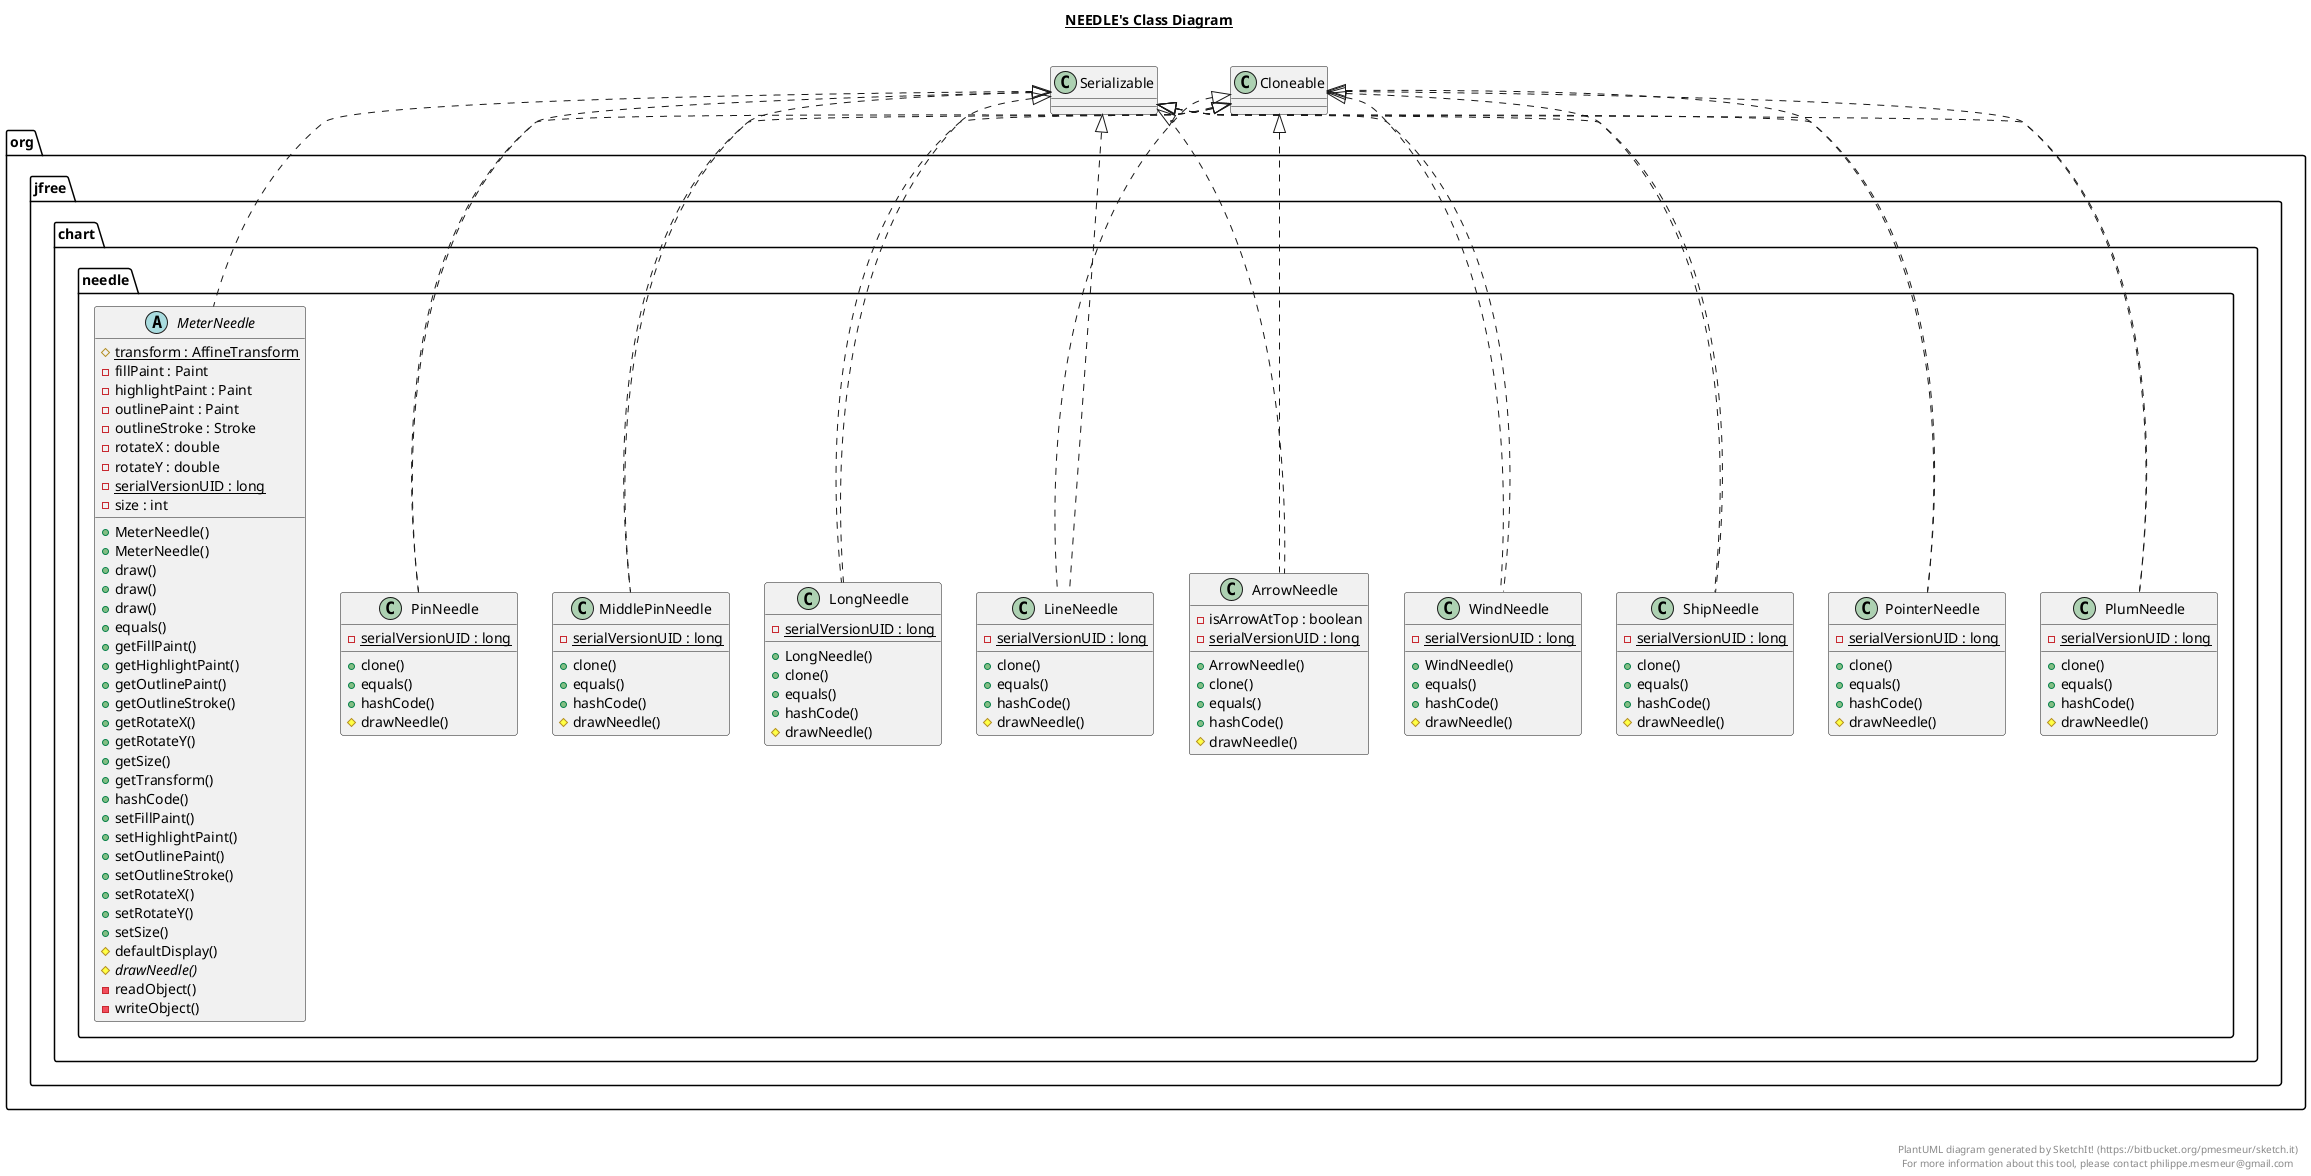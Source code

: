 @startuml

title __NEEDLE's Class Diagram__\n

  namespace org.jfree.chart {
    namespace needle {
      class org.jfree.chart.needle.ArrowNeedle {
          - isArrowAtTop : boolean
          {static} - serialVersionUID : long
          + ArrowNeedle()
          + clone()
          + equals()
          + hashCode()
          # drawNeedle()
      }
    }
  }
  

  namespace org.jfree.chart {
    namespace needle {
      class org.jfree.chart.needle.LineNeedle {
          {static} - serialVersionUID : long
          + clone()
          + equals()
          + hashCode()
          # drawNeedle()
      }
    }
  }
  

  namespace org.jfree.chart {
    namespace needle {
      class org.jfree.chart.needle.LongNeedle {
          {static} - serialVersionUID : long
          + LongNeedle()
          + clone()
          + equals()
          + hashCode()
          # drawNeedle()
      }
    }
  }
  

  namespace org.jfree.chart {
    namespace needle {
      abstract class org.jfree.chart.needle.MeterNeedle {
          {static} # transform : AffineTransform
          - fillPaint : Paint
          - highlightPaint : Paint
          - outlinePaint : Paint
          - outlineStroke : Stroke
          - rotateX : double
          - rotateY : double
          {static} - serialVersionUID : long
          - size : int
          + MeterNeedle()
          + MeterNeedle()
          + draw()
          + draw()
          + draw()
          + equals()
          + getFillPaint()
          + getHighlightPaint()
          + getOutlinePaint()
          + getOutlineStroke()
          + getRotateX()
          + getRotateY()
          + getSize()
          + getTransform()
          + hashCode()
          + setFillPaint()
          + setHighlightPaint()
          + setOutlinePaint()
          + setOutlineStroke()
          + setRotateX()
          + setRotateY()
          + setSize()
          # defaultDisplay()
          {abstract} # drawNeedle()
          - readObject()
          - writeObject()
      }
    }
  }
  

  namespace org.jfree.chart {
    namespace needle {
      class org.jfree.chart.needle.MiddlePinNeedle {
          {static} - serialVersionUID : long
          + clone()
          + equals()
          + hashCode()
          # drawNeedle()
      }
    }
  }
  

  namespace org.jfree.chart {
    namespace needle {
      class org.jfree.chart.needle.PinNeedle {
          {static} - serialVersionUID : long
          + clone()
          + equals()
          + hashCode()
          # drawNeedle()
      }
    }
  }
  

  namespace org.jfree.chart {
    namespace needle {
      class org.jfree.chart.needle.PlumNeedle {
          {static} - serialVersionUID : long
          + clone()
          + equals()
          + hashCode()
          # drawNeedle()
      }
    }
  }
  

  namespace org.jfree.chart {
    namespace needle {
      class org.jfree.chart.needle.PointerNeedle {
          {static} - serialVersionUID : long
          + clone()
          + equals()
          + hashCode()
          # drawNeedle()
      }
    }
  }
  

  namespace org.jfree.chart {
    namespace needle {
      class org.jfree.chart.needle.ShipNeedle {
          {static} - serialVersionUID : long
          + clone()
          + equals()
          + hashCode()
          # drawNeedle()
      }
    }
  }
  

  namespace org.jfree.chart {
    namespace needle {
      class org.jfree.chart.needle.WindNeedle {
          {static} - serialVersionUID : long
          + WindNeedle()
          + equals()
          + hashCode()
          # drawNeedle()
      }
    }
  }
  

  org.jfree.chart.needle.ArrowNeedle .up.|> Cloneable
  org.jfree.chart.needle.ArrowNeedle .up.|> Serializable
  org.jfree.chart.needle.LineNeedle .up.|> Cloneable
  org.jfree.chart.needle.LineNeedle .up.|> Serializable
  org.jfree.chart.needle.LongNeedle .up.|> Cloneable
  org.jfree.chart.needle.LongNeedle .up.|> Serializable
  org.jfree.chart.needle.MeterNeedle .up.|> Serializable
  org.jfree.chart.needle.MiddlePinNeedle .up.|> Cloneable
  org.jfree.chart.needle.MiddlePinNeedle .up.|> Serializable
  org.jfree.chart.needle.PinNeedle .up.|> Cloneable
  org.jfree.chart.needle.PinNeedle .up.|> Serializable
  org.jfree.chart.needle.PlumNeedle .up.|> Cloneable
  org.jfree.chart.needle.PlumNeedle .up.|> Serializable
  org.jfree.chart.needle.PointerNeedle .up.|> Cloneable
  org.jfree.chart.needle.PointerNeedle .up.|> Serializable
  org.jfree.chart.needle.ShipNeedle .up.|> Cloneable
  org.jfree.chart.needle.ShipNeedle .up.|> Serializable
  org.jfree.chart.needle.WindNeedle .up.|> Cloneable
  org.jfree.chart.needle.WindNeedle .up.|> Serializable


right footer


PlantUML diagram generated by SketchIt! (https://bitbucket.org/pmesmeur/sketch.it)
For more information about this tool, please contact philippe.mesmeur@gmail.com
endfooter

@enduml

